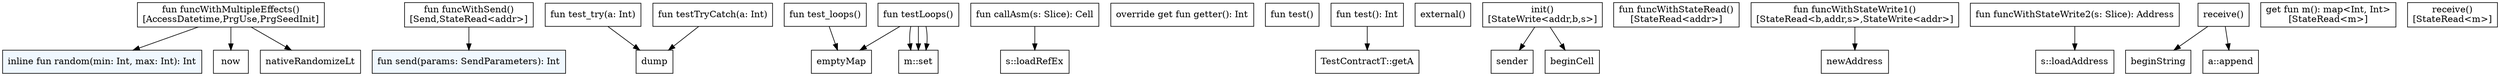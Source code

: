 digraph "CallGraph" {
    node [shape=box];
    node_12 [label="inline fun random(min: Int, max: Int): Int" style=filled fillcolor="#F0F8FF"];
    node_15 [label="fun send(params: SendParameters): Int" style=filled fillcolor="#F0F8FF"];
    node_17 [label="fun test_try(a: Int)"];
    node_18 [label="fun test_loops()"];
    node_19 [label="fun testTryCatch(a: Int)"];
    node_20 [label="fun testLoops()"];
    node_21 [label="fun callAsm(s: Slice): Cell"];
    node_22 [label="override get fun getter(): Int"];
    node_23 [label="fun test()"];
    node_24 [label="fun test(): Int"];
    node_25 [label="external()"];
    node_26 [label="init()
[StateWrite<addr,b,s>]"];
    node_27 [label="fun funcWithSend()
[Send,StateRead<addr>]"];
    node_28 [label="fun funcWithStateRead()
[StateRead<addr>]"];
    node_29 [label="fun funcWithStateWrite1()
[StateRead<b,addr,s>,StateWrite<addr>]"];
    node_30 [label="fun funcWithStateWrite2(s: Slice): Address"];
    node_31 [label="fun funcWithMultipleEffects()
[AccessDatetime,PrgUse,PrgSeedInit]"];
    node_32 [label="receive()"];
    node_33 [label="get fun m(): map<Int, Int>
[StateRead<m>]"];
    node_34 [label="receive()
[StateRead<m>]"];
    node_35 [label="dump"];
    node_36 [label="emptyMap"];
    node_37 [label="m::set"];
    node_38 [label="s::loadRefEx"];
    node_39 [label="TestContractT::getA"];
    node_40 [label="sender"];
    node_41 [label="beginCell"];
    node_42 [label="newAddress"];
    node_43 [label="s::loadAddress"];
    node_44 [label="now"];
    node_45 [label="nativeRandomizeLt"];
    node_46 [label="beginString"];
    node_47 [label="a::append"];
    node_17 -> node_35;
    node_18 -> node_36;
    node_19 -> node_35;
    node_20 -> node_36;
    node_20 -> node_37;
    node_20 -> node_37;
    node_20 -> node_37;
    node_21 -> node_38;
    node_24 -> node_39;
    node_26 -> node_40;
    node_26 -> node_41;
    node_27 -> node_15;
    node_29 -> node_42;
    node_30 -> node_43;
    node_31 -> node_44;
    node_31 -> node_12;
    node_31 -> node_45;
    node_32 -> node_46;
    node_32 -> node_47;
}
